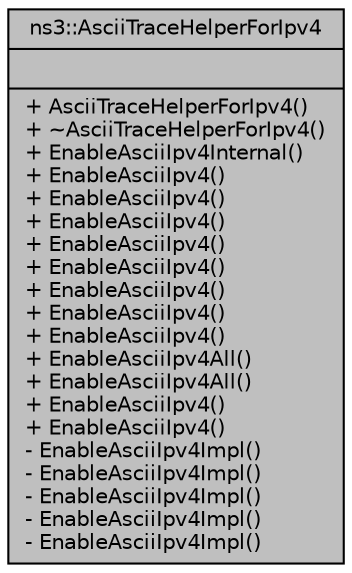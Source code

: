 digraph "ns3::AsciiTraceHelperForIpv4"
{
  edge [fontname="Helvetica",fontsize="10",labelfontname="Helvetica",labelfontsize="10"];
  node [fontname="Helvetica",fontsize="10",shape=record];
  Node1 [label="{ns3::AsciiTraceHelperForIpv4\n||+ AsciiTraceHelperForIpv4()\l+ ~AsciiTraceHelperForIpv4()\l+ EnableAsciiIpv4Internal()\l+ EnableAsciiIpv4()\l+ EnableAsciiIpv4()\l+ EnableAsciiIpv4()\l+ EnableAsciiIpv4()\l+ EnableAsciiIpv4()\l+ EnableAsciiIpv4()\l+ EnableAsciiIpv4()\l+ EnableAsciiIpv4()\l+ EnableAsciiIpv4All()\l+ EnableAsciiIpv4All()\l+ EnableAsciiIpv4()\l+ EnableAsciiIpv4()\l- EnableAsciiIpv4Impl()\l- EnableAsciiIpv4Impl()\l- EnableAsciiIpv4Impl()\l- EnableAsciiIpv4Impl()\l- EnableAsciiIpv4Impl()\l}",height=0.2,width=0.4,color="black", fillcolor="grey75", style="filled", fontcolor="black"];
}
